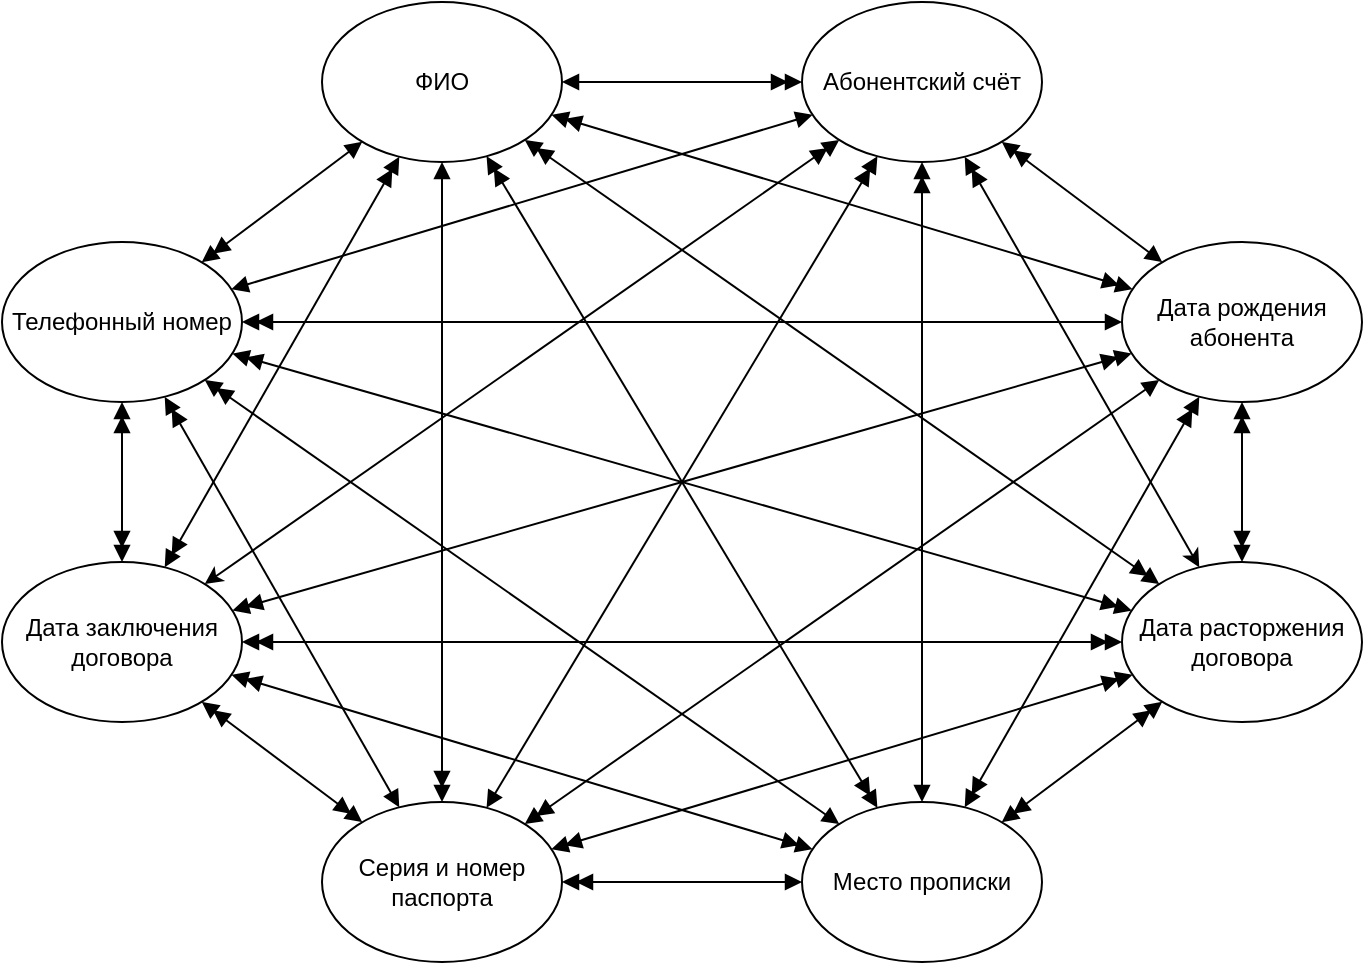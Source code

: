 <mxfile version="16.2.7" type="device"><diagram id="bjiwIFPa3C7VZGjJZWLB" name="Page-1"><mxGraphModel dx="1422" dy="744" grid="1" gridSize="10" guides="1" tooltips="1" connect="1" arrows="1" fold="1" page="1" pageScale="1" pageWidth="827" pageHeight="1169" background="none" math="0" shadow="0"><root><mxCell id="0"/><mxCell id="1" parent="0"/><mxCell id="OgdQoFX8DZ056ajtmQ7H-3" value="Серия и номер паспорта" style="ellipse;whiteSpace=wrap;html=1;" parent="1" vertex="1"><mxGeometry x="240" y="440" width="120" height="80" as="geometry"/></mxCell><mxCell id="OgdQoFX8DZ056ajtmQ7H-4" value="ФИО" style="ellipse;whiteSpace=wrap;html=1;" parent="1" vertex="1"><mxGeometry x="240" y="40" width="120" height="80" as="geometry"/></mxCell><mxCell id="OgdQoFX8DZ056ajtmQ7H-7" value="Место прописки" style="ellipse;whiteSpace=wrap;html=1;" parent="1" vertex="1"><mxGeometry x="480" y="440" width="120" height="80" as="geometry"/></mxCell><mxCell id="OgdQoFX8DZ056ajtmQ7H-8" value="" style="endArrow=block;html=1;rounded=0;endFill=1;startArrow=doubleBlock;startFill=1;" parent="1" source="OgdQoFX8DZ056ajtmQ7H-3" target="OgdQoFX8DZ056ajtmQ7H-4" edge="1"><mxGeometry width="50" height="50" relative="1" as="geometry"><mxPoint x="350" y="360" as="sourcePoint"/><mxPoint x="290" y="320" as="targetPoint"/></mxGeometry></mxCell><mxCell id="OgdQoFX8DZ056ajtmQ7H-10" value="" style="endArrow=block;html=1;rounded=0;endFill=1;startArrow=doubleBlock;startFill=1;" parent="1" source="OgdQoFX8DZ056ajtmQ7H-3" target="OgdQoFX8DZ056ajtmQ7H-7" edge="1"><mxGeometry width="50" height="50" relative="1" as="geometry"><mxPoint x="469.933" y="380.146" as="sourcePoint"/><mxPoint x="550.138" y="319.896" as="targetPoint"/></mxGeometry></mxCell><mxCell id="OgdQoFX8DZ056ajtmQ7H-20" value="" style="endArrow=doubleBlock;html=1;rounded=0;endFill=1;startArrow=doubleBlock;startFill=1;" parent="1" source="OgdQoFX8DZ056ajtmQ7H-7" target="OgdQoFX8DZ056ajtmQ7H-4" edge="1"><mxGeometry width="50" height="50" relative="1" as="geometry"><mxPoint x="280" y="490.559" as="sourcePoint"/><mxPoint x="531.905" y="300" as="targetPoint"/></mxGeometry></mxCell><mxCell id="x7_HmhT0hqNR8S2OMl2R-1" value="Телефонный номер" style="ellipse;whiteSpace=wrap;html=1;" parent="1" vertex="1"><mxGeometry x="80" y="160" width="120" height="80" as="geometry"/></mxCell><mxCell id="x7_HmhT0hqNR8S2OMl2R-2" value="Абонентский счёт" style="ellipse;whiteSpace=wrap;html=1;" parent="1" vertex="1"><mxGeometry x="480" y="40" width="120" height="80" as="geometry"/></mxCell><mxCell id="x7_HmhT0hqNR8S2OMl2R-3" value="" style="endArrow=block;html=1;rounded=0;endFill=1;startArrow=doubleBlock;startFill=1;" parent="1" source="x7_HmhT0hqNR8S2OMl2R-1" target="OgdQoFX8DZ056ajtmQ7H-3" edge="1"><mxGeometry width="50" height="50" relative="1" as="geometry"><mxPoint x="190.278" y="360.004" as="sourcePoint"/><mxPoint x="110.002" y="299.796" as="targetPoint"/></mxGeometry></mxCell><mxCell id="x7_HmhT0hqNR8S2OMl2R-4" value="" style="endArrow=block;html=1;rounded=0;endFill=1;startArrow=doubleBlock;startFill=1;" parent="1" source="x7_HmhT0hqNR8S2OMl2R-2" target="OgdQoFX8DZ056ajtmQ7H-3" edge="1"><mxGeometry width="50" height="50" relative="1" as="geometry"><mxPoint x="470.0" y="410" as="sourcePoint"/><mxPoint x="670.0" y="410" as="targetPoint"/></mxGeometry></mxCell><mxCell id="x7_HmhT0hqNR8S2OMl2R-6" value="" style="endArrow=block;html=1;rounded=0;endFill=1;startArrow=doubleBlock;startFill=1;" parent="1" source="x7_HmhT0hqNR8S2OMl2R-2" target="OgdQoFX8DZ056ajtmQ7H-7" edge="1"><mxGeometry width="50" height="50" relative="1" as="geometry"><mxPoint x="710.138" y="380.104" as="sourcePoint"/><mxPoint x="629.862" y="319.896" as="targetPoint"/></mxGeometry></mxCell><mxCell id="x7_HmhT0hqNR8S2OMl2R-7" value="" style="endArrow=block;html=1;rounded=0;endFill=1;startArrow=doubleBlock;startFill=1;" parent="1" source="x7_HmhT0hqNR8S2OMl2R-1" target="OgdQoFX8DZ056ajtmQ7H-4" edge="1"><mxGeometry width="50" height="50" relative="1" as="geometry"><mxPoint x="720.138" y="310.104" as="sourcePoint"/><mxPoint x="639.862" y="249.896" as="targetPoint"/></mxGeometry></mxCell><mxCell id="x7_HmhT0hqNR8S2OMl2R-9" value="" style="endArrow=block;html=1;rounded=0;endFill=1;startArrow=block;startFill=1;" parent="1" source="x7_HmhT0hqNR8S2OMl2R-1" target="x7_HmhT0hqNR8S2OMl2R-2" edge="1"><mxGeometry width="50" height="50" relative="1" as="geometry"><mxPoint x="360.0" y="530" as="sourcePoint"/><mxPoint x="560.0" y="530" as="targetPoint"/></mxGeometry></mxCell><mxCell id="x7_HmhT0hqNR8S2OMl2R-18" value="" style="endArrow=block;html=1;rounded=0;endFill=1;startArrow=doubleBlock;startFill=1;" parent="1" source="x7_HmhT0hqNR8S2OMl2R-1" target="OgdQoFX8DZ056ajtmQ7H-7" edge="1"><mxGeometry width="50" height="50" relative="1" as="geometry"><mxPoint x="170.0" y="410" as="sourcePoint"/><mxPoint x="370.0" y="410" as="targetPoint"/></mxGeometry></mxCell><mxCell id="x7_HmhT0hqNR8S2OMl2R-20" value="" style="endArrow=block;html=1;rounded=0;endFill=1;startArrow=doubleBlock;startFill=1;" parent="1" source="x7_HmhT0hqNR8S2OMl2R-2" target="OgdQoFX8DZ056ajtmQ7H-4" edge="1"><mxGeometry width="50" height="50" relative="1" as="geometry"><mxPoint x="167.291" y="298.116" as="sourcePoint"/><mxPoint x="532.731" y="221.931" as="targetPoint"/></mxGeometry></mxCell><mxCell id="4HEGo1e4FYWmpRldi5xB-1" value="Дата рождения абонента" style="ellipse;whiteSpace=wrap;html=1;" parent="1" vertex="1"><mxGeometry x="640" y="160" width="120" height="80" as="geometry"/></mxCell><mxCell id="4HEGo1e4FYWmpRldi5xB-2" value="" style="endArrow=block;html=1;rounded=0;endFill=1;startArrow=doubleBlock;startFill=1;" parent="1" source="x7_HmhT0hqNR8S2OMl2R-2" target="4HEGo1e4FYWmpRldi5xB-1" edge="1"><mxGeometry width="50" height="50" relative="1" as="geometry"><mxPoint x="327.373" y="451.714" as="sourcePoint"/><mxPoint x="492.6" y="88.281" as="targetPoint"/></mxGeometry></mxCell><mxCell id="4HEGo1e4FYWmpRldi5xB-3" value="" style="endArrow=doubleBlock;html=1;rounded=0;endFill=1;startArrow=doubleBlock;startFill=1;" parent="1" source="4HEGo1e4FYWmpRldi5xB-1" target="OgdQoFX8DZ056ajtmQ7H-7" edge="1"><mxGeometry width="50" height="50" relative="1" as="geometry"><mxPoint x="710" y="330" as="sourcePoint"/><mxPoint x="710" y="370" as="targetPoint"/></mxGeometry></mxCell><mxCell id="4HEGo1e4FYWmpRldi5xB-5" value="" style="endArrow=doubleBlock;html=1;rounded=0;endFill=1;startArrow=block;startFill=1;" parent="1" source="4HEGo1e4FYWmpRldi5xB-1" target="OgdQoFX8DZ056ajtmQ7H-3" edge="1"><mxGeometry width="50" height="50" relative="1" as="geometry"><mxPoint x="674.766" y="442.377" as="sourcePoint"/><mxPoint x="561.6" y="546.16" as="targetPoint"/></mxGeometry></mxCell><mxCell id="4HEGo1e4FYWmpRldi5xB-6" value="" style="endArrow=doubleBlock;html=1;rounded=0;endFill=1;startArrow=block;startFill=1;" parent="1" source="4HEGo1e4FYWmpRldi5xB-1" target="x7_HmhT0hqNR8S2OMl2R-1" edge="1"><mxGeometry width="50" height="50" relative="1" as="geometry"><mxPoint x="684.766" y="332.377" as="sourcePoint"/><mxPoint x="571.6" y="436.16" as="targetPoint"/></mxGeometry></mxCell><mxCell id="4HEGo1e4FYWmpRldi5xB-7" value="" style="endArrow=doubleBlock;html=1;rounded=0;endFill=1;startArrow=doubleBlock;startFill=1;" parent="1" source="4HEGo1e4FYWmpRldi5xB-1" target="OgdQoFX8DZ056ajtmQ7H-4" edge="1"><mxGeometry width="50" height="50" relative="1" as="geometry"><mxPoint x="652.51" y="318.551" as="sourcePoint"/><mxPoint x="167.47" y="221.494" as="targetPoint"/></mxGeometry></mxCell><mxCell id="Jm8H8YMAEkSyH_PeCury-1" value="Дата заключения договора" style="ellipse;whiteSpace=wrap;html=1;" vertex="1" parent="1"><mxGeometry x="80" y="320" width="120" height="80" as="geometry"/></mxCell><mxCell id="Jm8H8YMAEkSyH_PeCury-2" value="Дата расторжения договора" style="ellipse;whiteSpace=wrap;html=1;" vertex="1" parent="1"><mxGeometry x="640" y="320" width="120" height="80" as="geometry"/></mxCell><mxCell id="Jm8H8YMAEkSyH_PeCury-4" value="" style="endArrow=doubleBlock;html=1;rounded=0;endFill=1;startArrow=doubleBlock;startFill=1;" edge="1" parent="1" source="Jm8H8YMAEkSyH_PeCury-1" target="OgdQoFX8DZ056ajtmQ7H-3"><mxGeometry width="50" height="50" relative="1" as="geometry"><mxPoint x="204.76" y="193.651" as="sourcePoint"/><mxPoint x="495.285" y="106.415" as="targetPoint"/></mxGeometry></mxCell><mxCell id="Jm8H8YMAEkSyH_PeCury-5" value="" style="endArrow=doubleBlock;html=1;rounded=0;endFill=1;startArrow=doubleBlock;startFill=1;" edge="1" parent="1" source="Jm8H8YMAEkSyH_PeCury-1" target="OgdQoFX8DZ056ajtmQ7H-7"><mxGeometry width="50" height="50" relative="1" as="geometry"><mxPoint x="189.862" y="399.896" as="sourcePoint"/><mxPoint x="270.138" y="460.104" as="targetPoint"/></mxGeometry></mxCell><mxCell id="Jm8H8YMAEkSyH_PeCury-6" value="" style="endArrow=doubleBlock;html=1;rounded=0;endFill=1;startArrow=doubleBlock;startFill=1;" edge="1" parent="1" source="Jm8H8YMAEkSyH_PeCury-1" target="4HEGo1e4FYWmpRldi5xB-1"><mxGeometry width="50" height="50" relative="1" as="geometry"><mxPoint x="199.862" y="409.896" as="sourcePoint"/><mxPoint x="670" y="250" as="targetPoint"/></mxGeometry></mxCell><mxCell id="Jm8H8YMAEkSyH_PeCury-7" value="" style="endArrow=doubleBlock;html=1;rounded=0;endFill=1;startArrow=doubleBlock;startFill=1;" edge="1" parent="1" source="Jm8H8YMAEkSyH_PeCury-1" target="Jm8H8YMAEkSyH_PeCury-2"><mxGeometry width="50" height="50" relative="1" as="geometry"><mxPoint x="209.862" y="419.896" as="sourcePoint"/><mxPoint x="290.138" y="480.104" as="targetPoint"/></mxGeometry></mxCell><mxCell id="Jm8H8YMAEkSyH_PeCury-8" value="" style="endArrow=doubleBlock;html=1;rounded=0;endFill=1;startArrow=classic;startFill=1;" edge="1" parent="1" source="Jm8H8YMAEkSyH_PeCury-1" target="x7_HmhT0hqNR8S2OMl2R-2"><mxGeometry width="50" height="50" relative="1" as="geometry"><mxPoint x="219.862" y="429.896" as="sourcePoint"/><mxPoint x="490" y="180" as="targetPoint"/></mxGeometry></mxCell><mxCell id="Jm8H8YMAEkSyH_PeCury-9" value="" style="endArrow=doubleBlock;html=1;rounded=0;endFill=1;startArrow=doubleBlock;startFill=1;" edge="1" parent="1" source="x7_HmhT0hqNR8S2OMl2R-1" target="Jm8H8YMAEkSyH_PeCury-1"><mxGeometry width="50" height="50" relative="1" as="geometry"><mxPoint x="229.862" y="439.896" as="sourcePoint"/><mxPoint x="310.138" y="500.104" as="targetPoint"/></mxGeometry></mxCell><mxCell id="Jm8H8YMAEkSyH_PeCury-10" value="" style="endArrow=doubleBlock;html=1;rounded=0;endFill=1;startArrow=doubleBlock;startFill=1;" edge="1" parent="1" source="OgdQoFX8DZ056ajtmQ7H-4" target="Jm8H8YMAEkSyH_PeCury-1"><mxGeometry width="50" height="50" relative="1" as="geometry"><mxPoint x="239.862" y="449.896" as="sourcePoint"/><mxPoint x="320.138" y="510.104" as="targetPoint"/></mxGeometry></mxCell><mxCell id="Jm8H8YMAEkSyH_PeCury-11" value="" style="endArrow=doubleBlock;html=1;rounded=0;endFill=1;startArrow=doubleBlock;startFill=1;" edge="1" parent="1" source="Jm8H8YMAEkSyH_PeCury-2" target="4HEGo1e4FYWmpRldi5xB-1"><mxGeometry width="50" height="50" relative="1" as="geometry"><mxPoint x="210" y="370" as="sourcePoint"/><mxPoint x="650" y="370" as="targetPoint"/></mxGeometry></mxCell><mxCell id="Jm8H8YMAEkSyH_PeCury-12" value="" style="endArrow=doubleBlock;html=1;rounded=0;endFill=1;startArrow=doubleBlock;startFill=1;" edge="1" parent="1" source="OgdQoFX8DZ056ajtmQ7H-7" target="Jm8H8YMAEkSyH_PeCury-2"><mxGeometry width="50" height="50" relative="1" as="geometry"><mxPoint x="220" y="380" as="sourcePoint"/><mxPoint x="660" y="380" as="targetPoint"/></mxGeometry></mxCell><mxCell id="Jm8H8YMAEkSyH_PeCury-13" value="" style="endArrow=doubleBlock;html=1;rounded=0;endFill=1;startArrow=doubleBlock;startFill=1;" edge="1" parent="1" source="OgdQoFX8DZ056ajtmQ7H-3" target="Jm8H8YMAEkSyH_PeCury-2"><mxGeometry width="50" height="50" relative="1" as="geometry"><mxPoint x="230" y="390" as="sourcePoint"/><mxPoint x="670" y="390" as="targetPoint"/></mxGeometry></mxCell><mxCell id="Jm8H8YMAEkSyH_PeCury-14" value="" style="endArrow=doubleBlock;html=1;rounded=0;endFill=1;startArrow=doubleBlock;startFill=1;" edge="1" parent="1" source="Jm8H8YMAEkSyH_PeCury-2" target="x7_HmhT0hqNR8S2OMl2R-1"><mxGeometry width="50" height="50" relative="1" as="geometry"><mxPoint x="240" y="400" as="sourcePoint"/><mxPoint x="680" y="400" as="targetPoint"/></mxGeometry></mxCell><mxCell id="Jm8H8YMAEkSyH_PeCury-15" value="" style="endArrow=doubleBlock;html=1;rounded=0;endFill=1;startArrow=doubleBlock;startFill=1;" edge="1" parent="1" source="OgdQoFX8DZ056ajtmQ7H-4" target="Jm8H8YMAEkSyH_PeCury-2"><mxGeometry width="50" height="50" relative="1" as="geometry"><mxPoint x="250" y="410" as="sourcePoint"/><mxPoint x="690" y="410" as="targetPoint"/></mxGeometry></mxCell><mxCell id="Jm8H8YMAEkSyH_PeCury-16" value="" style="endArrow=classic;html=1;rounded=0;endFill=1;startArrow=doubleBlock;startFill=1;" edge="1" parent="1" source="x7_HmhT0hqNR8S2OMl2R-2" target="Jm8H8YMAEkSyH_PeCury-2"><mxGeometry width="50" height="50" relative="1" as="geometry"><mxPoint x="260" y="420" as="sourcePoint"/><mxPoint x="700" y="420" as="targetPoint"/></mxGeometry></mxCell></root></mxGraphModel></diagram></mxfile>
